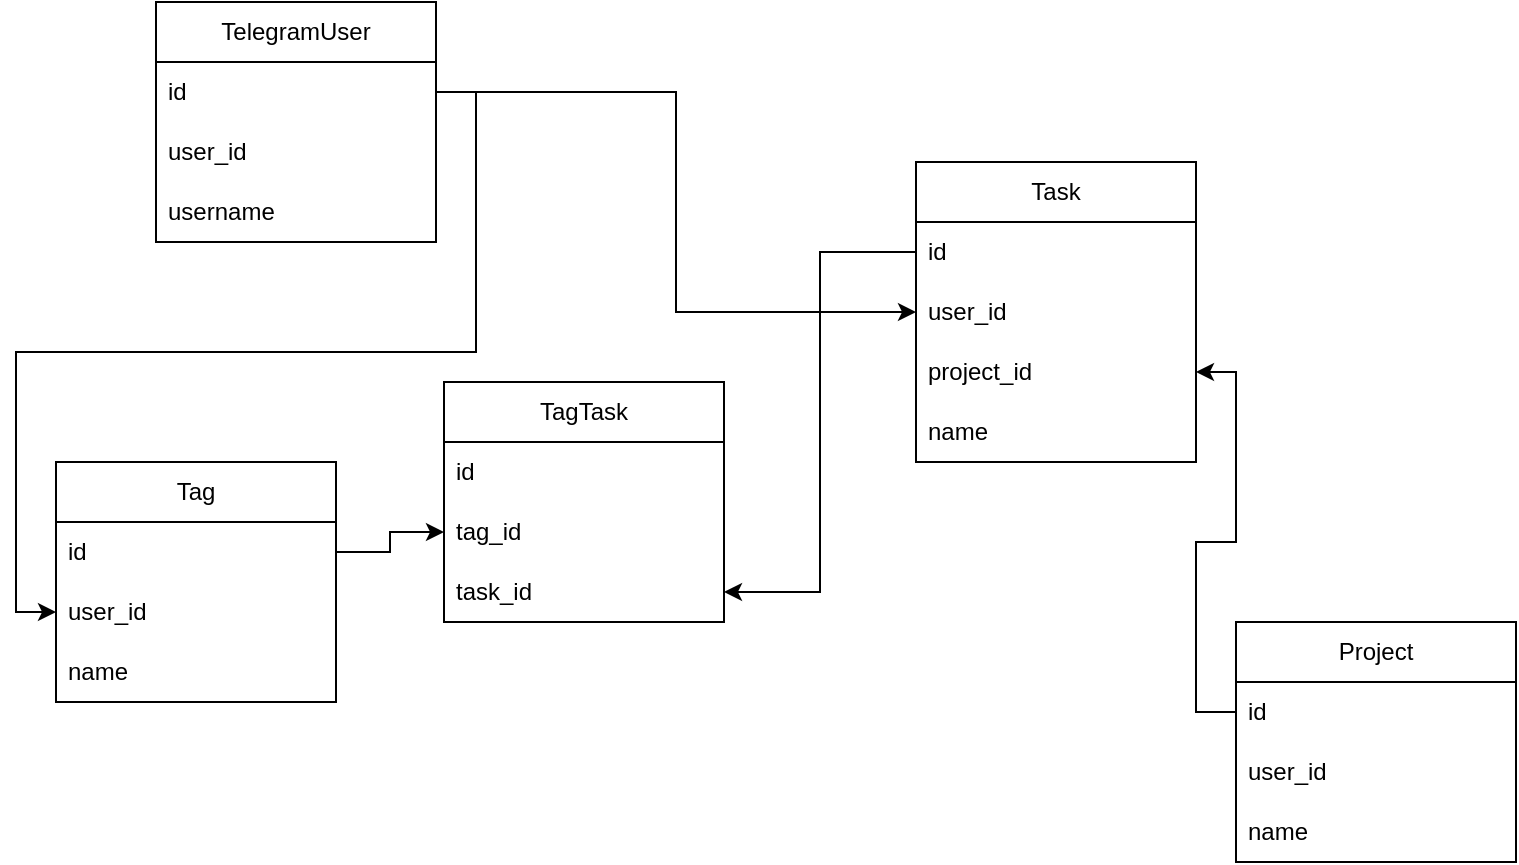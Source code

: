 <mxfile version="27.0.9">
  <diagram name="Страница — 1" id="l9ghDpnBMGWXHVqSsr98">
    <mxGraphModel dx="976" dy="723" grid="1" gridSize="10" guides="1" tooltips="1" connect="1" arrows="1" fold="1" page="1" pageScale="1" pageWidth="827" pageHeight="1169" math="0" shadow="0">
      <root>
        <mxCell id="0" />
        <mxCell id="1" parent="0" />
        <mxCell id="YL9K48ur9rPLxaWzAd_9-1" value="TelegramUser" style="swimlane;fontStyle=0;childLayout=stackLayout;horizontal=1;startSize=30;horizontalStack=0;resizeParent=1;resizeParentMax=0;resizeLast=0;collapsible=1;marginBottom=0;whiteSpace=wrap;html=1;" vertex="1" parent="1">
          <mxGeometry x="130" y="110" width="140" height="120" as="geometry" />
        </mxCell>
        <mxCell id="YL9K48ur9rPLxaWzAd_9-27" value="id" style="text;strokeColor=none;fillColor=none;align=left;verticalAlign=middle;spacingLeft=4;spacingRight=4;overflow=hidden;points=[[0,0.5],[1,0.5]];portConstraint=eastwest;rotatable=0;whiteSpace=wrap;html=1;" vertex="1" parent="YL9K48ur9rPLxaWzAd_9-1">
          <mxGeometry y="30" width="140" height="30" as="geometry" />
        </mxCell>
        <mxCell id="YL9K48ur9rPLxaWzAd_9-2" value="user_id" style="text;strokeColor=none;fillColor=none;align=left;verticalAlign=middle;spacingLeft=4;spacingRight=4;overflow=hidden;points=[[0,0.5],[1,0.5]];portConstraint=eastwest;rotatable=0;whiteSpace=wrap;html=1;" vertex="1" parent="YL9K48ur9rPLxaWzAd_9-1">
          <mxGeometry y="60" width="140" height="30" as="geometry" />
        </mxCell>
        <mxCell id="YL9K48ur9rPLxaWzAd_9-3" value="username" style="text;strokeColor=none;fillColor=none;align=left;verticalAlign=middle;spacingLeft=4;spacingRight=4;overflow=hidden;points=[[0,0.5],[1,0.5]];portConstraint=eastwest;rotatable=0;whiteSpace=wrap;html=1;" vertex="1" parent="YL9K48ur9rPLxaWzAd_9-1">
          <mxGeometry y="90" width="140" height="30" as="geometry" />
        </mxCell>
        <mxCell id="YL9K48ur9rPLxaWzAd_9-5" value="Task" style="swimlane;fontStyle=0;childLayout=stackLayout;horizontal=1;startSize=30;horizontalStack=0;resizeParent=1;resizeParentMax=0;resizeLast=0;collapsible=1;marginBottom=0;whiteSpace=wrap;html=1;" vertex="1" parent="1">
          <mxGeometry x="510" y="190" width="140" height="150" as="geometry" />
        </mxCell>
        <mxCell id="YL9K48ur9rPLxaWzAd_9-6" value="id" style="text;strokeColor=none;fillColor=none;align=left;verticalAlign=middle;spacingLeft=4;spacingRight=4;overflow=hidden;points=[[0,0.5],[1,0.5]];portConstraint=eastwest;rotatable=0;whiteSpace=wrap;html=1;" vertex="1" parent="YL9K48ur9rPLxaWzAd_9-5">
          <mxGeometry y="30" width="140" height="30" as="geometry" />
        </mxCell>
        <mxCell id="YL9K48ur9rPLxaWzAd_9-25" value="user_id" style="text;strokeColor=none;fillColor=none;align=left;verticalAlign=middle;spacingLeft=4;spacingRight=4;overflow=hidden;points=[[0,0.5],[1,0.5]];portConstraint=eastwest;rotatable=0;whiteSpace=wrap;html=1;" vertex="1" parent="YL9K48ur9rPLxaWzAd_9-5">
          <mxGeometry y="60" width="140" height="30" as="geometry" />
        </mxCell>
        <mxCell id="YL9K48ur9rPLxaWzAd_9-17" value="project_id" style="text;strokeColor=none;fillColor=none;align=left;verticalAlign=middle;spacingLeft=4;spacingRight=4;overflow=hidden;points=[[0,0.5],[1,0.5]];portConstraint=eastwest;rotatable=0;whiteSpace=wrap;html=1;" vertex="1" parent="YL9K48ur9rPLxaWzAd_9-5">
          <mxGeometry y="90" width="140" height="30" as="geometry" />
        </mxCell>
        <mxCell id="YL9K48ur9rPLxaWzAd_9-7" value="name" style="text;strokeColor=none;fillColor=none;align=left;verticalAlign=middle;spacingLeft=4;spacingRight=4;overflow=hidden;points=[[0,0.5],[1,0.5]];portConstraint=eastwest;rotatable=0;whiteSpace=wrap;html=1;" vertex="1" parent="YL9K48ur9rPLxaWzAd_9-5">
          <mxGeometry y="120" width="140" height="30" as="geometry" />
        </mxCell>
        <mxCell id="YL9K48ur9rPLxaWzAd_9-9" value="Tag" style="swimlane;fontStyle=0;childLayout=stackLayout;horizontal=1;startSize=30;horizontalStack=0;resizeParent=1;resizeParentMax=0;resizeLast=0;collapsible=1;marginBottom=0;whiteSpace=wrap;html=1;" vertex="1" parent="1">
          <mxGeometry x="80" y="340" width="140" height="120" as="geometry" />
        </mxCell>
        <mxCell id="YL9K48ur9rPLxaWzAd_9-10" value="id" style="text;strokeColor=none;fillColor=none;align=left;verticalAlign=middle;spacingLeft=4;spacingRight=4;overflow=hidden;points=[[0,0.5],[1,0.5]];portConstraint=eastwest;rotatable=0;whiteSpace=wrap;html=1;" vertex="1" parent="YL9K48ur9rPLxaWzAd_9-9">
          <mxGeometry y="30" width="140" height="30" as="geometry" />
        </mxCell>
        <mxCell id="YL9K48ur9rPLxaWzAd_9-28" value="user_id" style="text;strokeColor=none;fillColor=none;align=left;verticalAlign=middle;spacingLeft=4;spacingRight=4;overflow=hidden;points=[[0,0.5],[1,0.5]];portConstraint=eastwest;rotatable=0;whiteSpace=wrap;html=1;" vertex="1" parent="YL9K48ur9rPLxaWzAd_9-9">
          <mxGeometry y="60" width="140" height="30" as="geometry" />
        </mxCell>
        <mxCell id="YL9K48ur9rPLxaWzAd_9-11" value="name" style="text;strokeColor=none;fillColor=none;align=left;verticalAlign=middle;spacingLeft=4;spacingRight=4;overflow=hidden;points=[[0,0.5],[1,0.5]];portConstraint=eastwest;rotatable=0;whiteSpace=wrap;html=1;" vertex="1" parent="YL9K48ur9rPLxaWzAd_9-9">
          <mxGeometry y="90" width="140" height="30" as="geometry" />
        </mxCell>
        <mxCell id="YL9K48ur9rPLxaWzAd_9-13" value="Project" style="swimlane;fontStyle=0;childLayout=stackLayout;horizontal=1;startSize=30;horizontalStack=0;resizeParent=1;resizeParentMax=0;resizeLast=0;collapsible=1;marginBottom=0;whiteSpace=wrap;html=1;" vertex="1" parent="1">
          <mxGeometry x="670" y="420" width="140" height="120" as="geometry" />
        </mxCell>
        <mxCell id="YL9K48ur9rPLxaWzAd_9-14" value="id" style="text;strokeColor=none;fillColor=none;align=left;verticalAlign=middle;spacingLeft=4;spacingRight=4;overflow=hidden;points=[[0,0.5],[1,0.5]];portConstraint=eastwest;rotatable=0;whiteSpace=wrap;html=1;" vertex="1" parent="YL9K48ur9rPLxaWzAd_9-13">
          <mxGeometry y="30" width="140" height="30" as="geometry" />
        </mxCell>
        <mxCell id="YL9K48ur9rPLxaWzAd_9-26" value="user_id" style="text;strokeColor=none;fillColor=none;align=left;verticalAlign=middle;spacingLeft=4;spacingRight=4;overflow=hidden;points=[[0,0.5],[1,0.5]];portConstraint=eastwest;rotatable=0;whiteSpace=wrap;html=1;" vertex="1" parent="YL9K48ur9rPLxaWzAd_9-13">
          <mxGeometry y="60" width="140" height="30" as="geometry" />
        </mxCell>
        <mxCell id="YL9K48ur9rPLxaWzAd_9-15" value="name" style="text;strokeColor=none;fillColor=none;align=left;verticalAlign=middle;spacingLeft=4;spacingRight=4;overflow=hidden;points=[[0,0.5],[1,0.5]];portConstraint=eastwest;rotatable=0;whiteSpace=wrap;html=1;" vertex="1" parent="YL9K48ur9rPLxaWzAd_9-13">
          <mxGeometry y="90" width="140" height="30" as="geometry" />
        </mxCell>
        <mxCell id="YL9K48ur9rPLxaWzAd_9-18" value="TagTask" style="swimlane;fontStyle=0;childLayout=stackLayout;horizontal=1;startSize=30;horizontalStack=0;resizeParent=1;resizeParentMax=0;resizeLast=0;collapsible=1;marginBottom=0;whiteSpace=wrap;html=1;" vertex="1" parent="1">
          <mxGeometry x="274" y="300" width="140" height="120" as="geometry" />
        </mxCell>
        <mxCell id="YL9K48ur9rPLxaWzAd_9-19" value="id" style="text;strokeColor=none;fillColor=none;align=left;verticalAlign=middle;spacingLeft=4;spacingRight=4;overflow=hidden;points=[[0,0.5],[1,0.5]];portConstraint=eastwest;rotatable=0;whiteSpace=wrap;html=1;" vertex="1" parent="YL9K48ur9rPLxaWzAd_9-18">
          <mxGeometry y="30" width="140" height="30" as="geometry" />
        </mxCell>
        <mxCell id="YL9K48ur9rPLxaWzAd_9-20" value="tag_id" style="text;strokeColor=none;fillColor=none;align=left;verticalAlign=middle;spacingLeft=4;spacingRight=4;overflow=hidden;points=[[0,0.5],[1,0.5]];portConstraint=eastwest;rotatable=0;whiteSpace=wrap;html=1;" vertex="1" parent="YL9K48ur9rPLxaWzAd_9-18">
          <mxGeometry y="60" width="140" height="30" as="geometry" />
        </mxCell>
        <mxCell id="YL9K48ur9rPLxaWzAd_9-21" value="task_id" style="text;strokeColor=none;fillColor=none;align=left;verticalAlign=middle;spacingLeft=4;spacingRight=4;overflow=hidden;points=[[0,0.5],[1,0.5]];portConstraint=eastwest;rotatable=0;whiteSpace=wrap;html=1;" vertex="1" parent="YL9K48ur9rPLxaWzAd_9-18">
          <mxGeometry y="90" width="140" height="30" as="geometry" />
        </mxCell>
        <mxCell id="YL9K48ur9rPLxaWzAd_9-22" style="edgeStyle=orthogonalEdgeStyle;rounded=0;orthogonalLoop=1;jettySize=auto;html=1;exitX=0;exitY=0.5;exitDx=0;exitDy=0;entryX=1;entryY=0.5;entryDx=0;entryDy=0;" edge="1" parent="1" source="YL9K48ur9rPLxaWzAd_9-6" target="YL9K48ur9rPLxaWzAd_9-21">
          <mxGeometry relative="1" as="geometry" />
        </mxCell>
        <mxCell id="YL9K48ur9rPLxaWzAd_9-23" style="edgeStyle=orthogonalEdgeStyle;rounded=0;orthogonalLoop=1;jettySize=auto;html=1;exitX=1;exitY=0.5;exitDx=0;exitDy=0;entryX=0;entryY=0.5;entryDx=0;entryDy=0;" edge="1" parent="1" source="YL9K48ur9rPLxaWzAd_9-10" target="YL9K48ur9rPLxaWzAd_9-20">
          <mxGeometry relative="1" as="geometry" />
        </mxCell>
        <mxCell id="YL9K48ur9rPLxaWzAd_9-24" style="edgeStyle=orthogonalEdgeStyle;rounded=0;orthogonalLoop=1;jettySize=auto;html=1;exitX=0;exitY=0.5;exitDx=0;exitDy=0;entryX=1;entryY=0.5;entryDx=0;entryDy=0;" edge="1" parent="1" source="YL9K48ur9rPLxaWzAd_9-14" target="YL9K48ur9rPLxaWzAd_9-17">
          <mxGeometry relative="1" as="geometry" />
        </mxCell>
        <mxCell id="YL9K48ur9rPLxaWzAd_9-29" style="edgeStyle=orthogonalEdgeStyle;rounded=0;orthogonalLoop=1;jettySize=auto;html=1;exitX=1;exitY=0.5;exitDx=0;exitDy=0;entryX=0;entryY=0.5;entryDx=0;entryDy=0;" edge="1" parent="1" source="YL9K48ur9rPLxaWzAd_9-27" target="YL9K48ur9rPLxaWzAd_9-28">
          <mxGeometry relative="1" as="geometry" />
        </mxCell>
        <mxCell id="YL9K48ur9rPLxaWzAd_9-30" style="edgeStyle=orthogonalEdgeStyle;rounded=0;orthogonalLoop=1;jettySize=auto;html=1;exitX=1;exitY=0.5;exitDx=0;exitDy=0;entryX=0;entryY=0.5;entryDx=0;entryDy=0;" edge="1" parent="1" source="YL9K48ur9rPLxaWzAd_9-27" target="YL9K48ur9rPLxaWzAd_9-25">
          <mxGeometry relative="1" as="geometry" />
        </mxCell>
      </root>
    </mxGraphModel>
  </diagram>
</mxfile>
